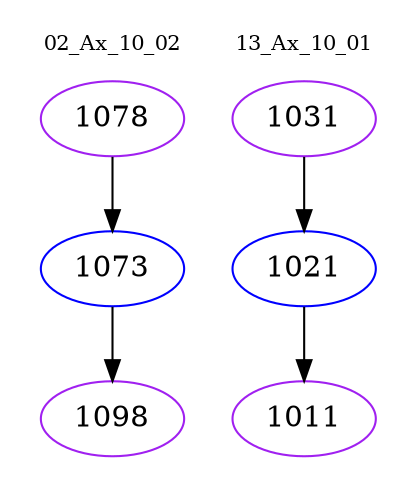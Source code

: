 digraph{
subgraph cluster_0 {
color = white
label = "02_Ax_10_02";
fontsize=10;
T0_1078 [label="1078", color="purple"]
T0_1078 -> T0_1073 [color="black"]
T0_1073 [label="1073", color="blue"]
T0_1073 -> T0_1098 [color="black"]
T0_1098 [label="1098", color="purple"]
}
subgraph cluster_1 {
color = white
label = "13_Ax_10_01";
fontsize=10;
T1_1031 [label="1031", color="purple"]
T1_1031 -> T1_1021 [color="black"]
T1_1021 [label="1021", color="blue"]
T1_1021 -> T1_1011 [color="black"]
T1_1011 [label="1011", color="purple"]
}
}
